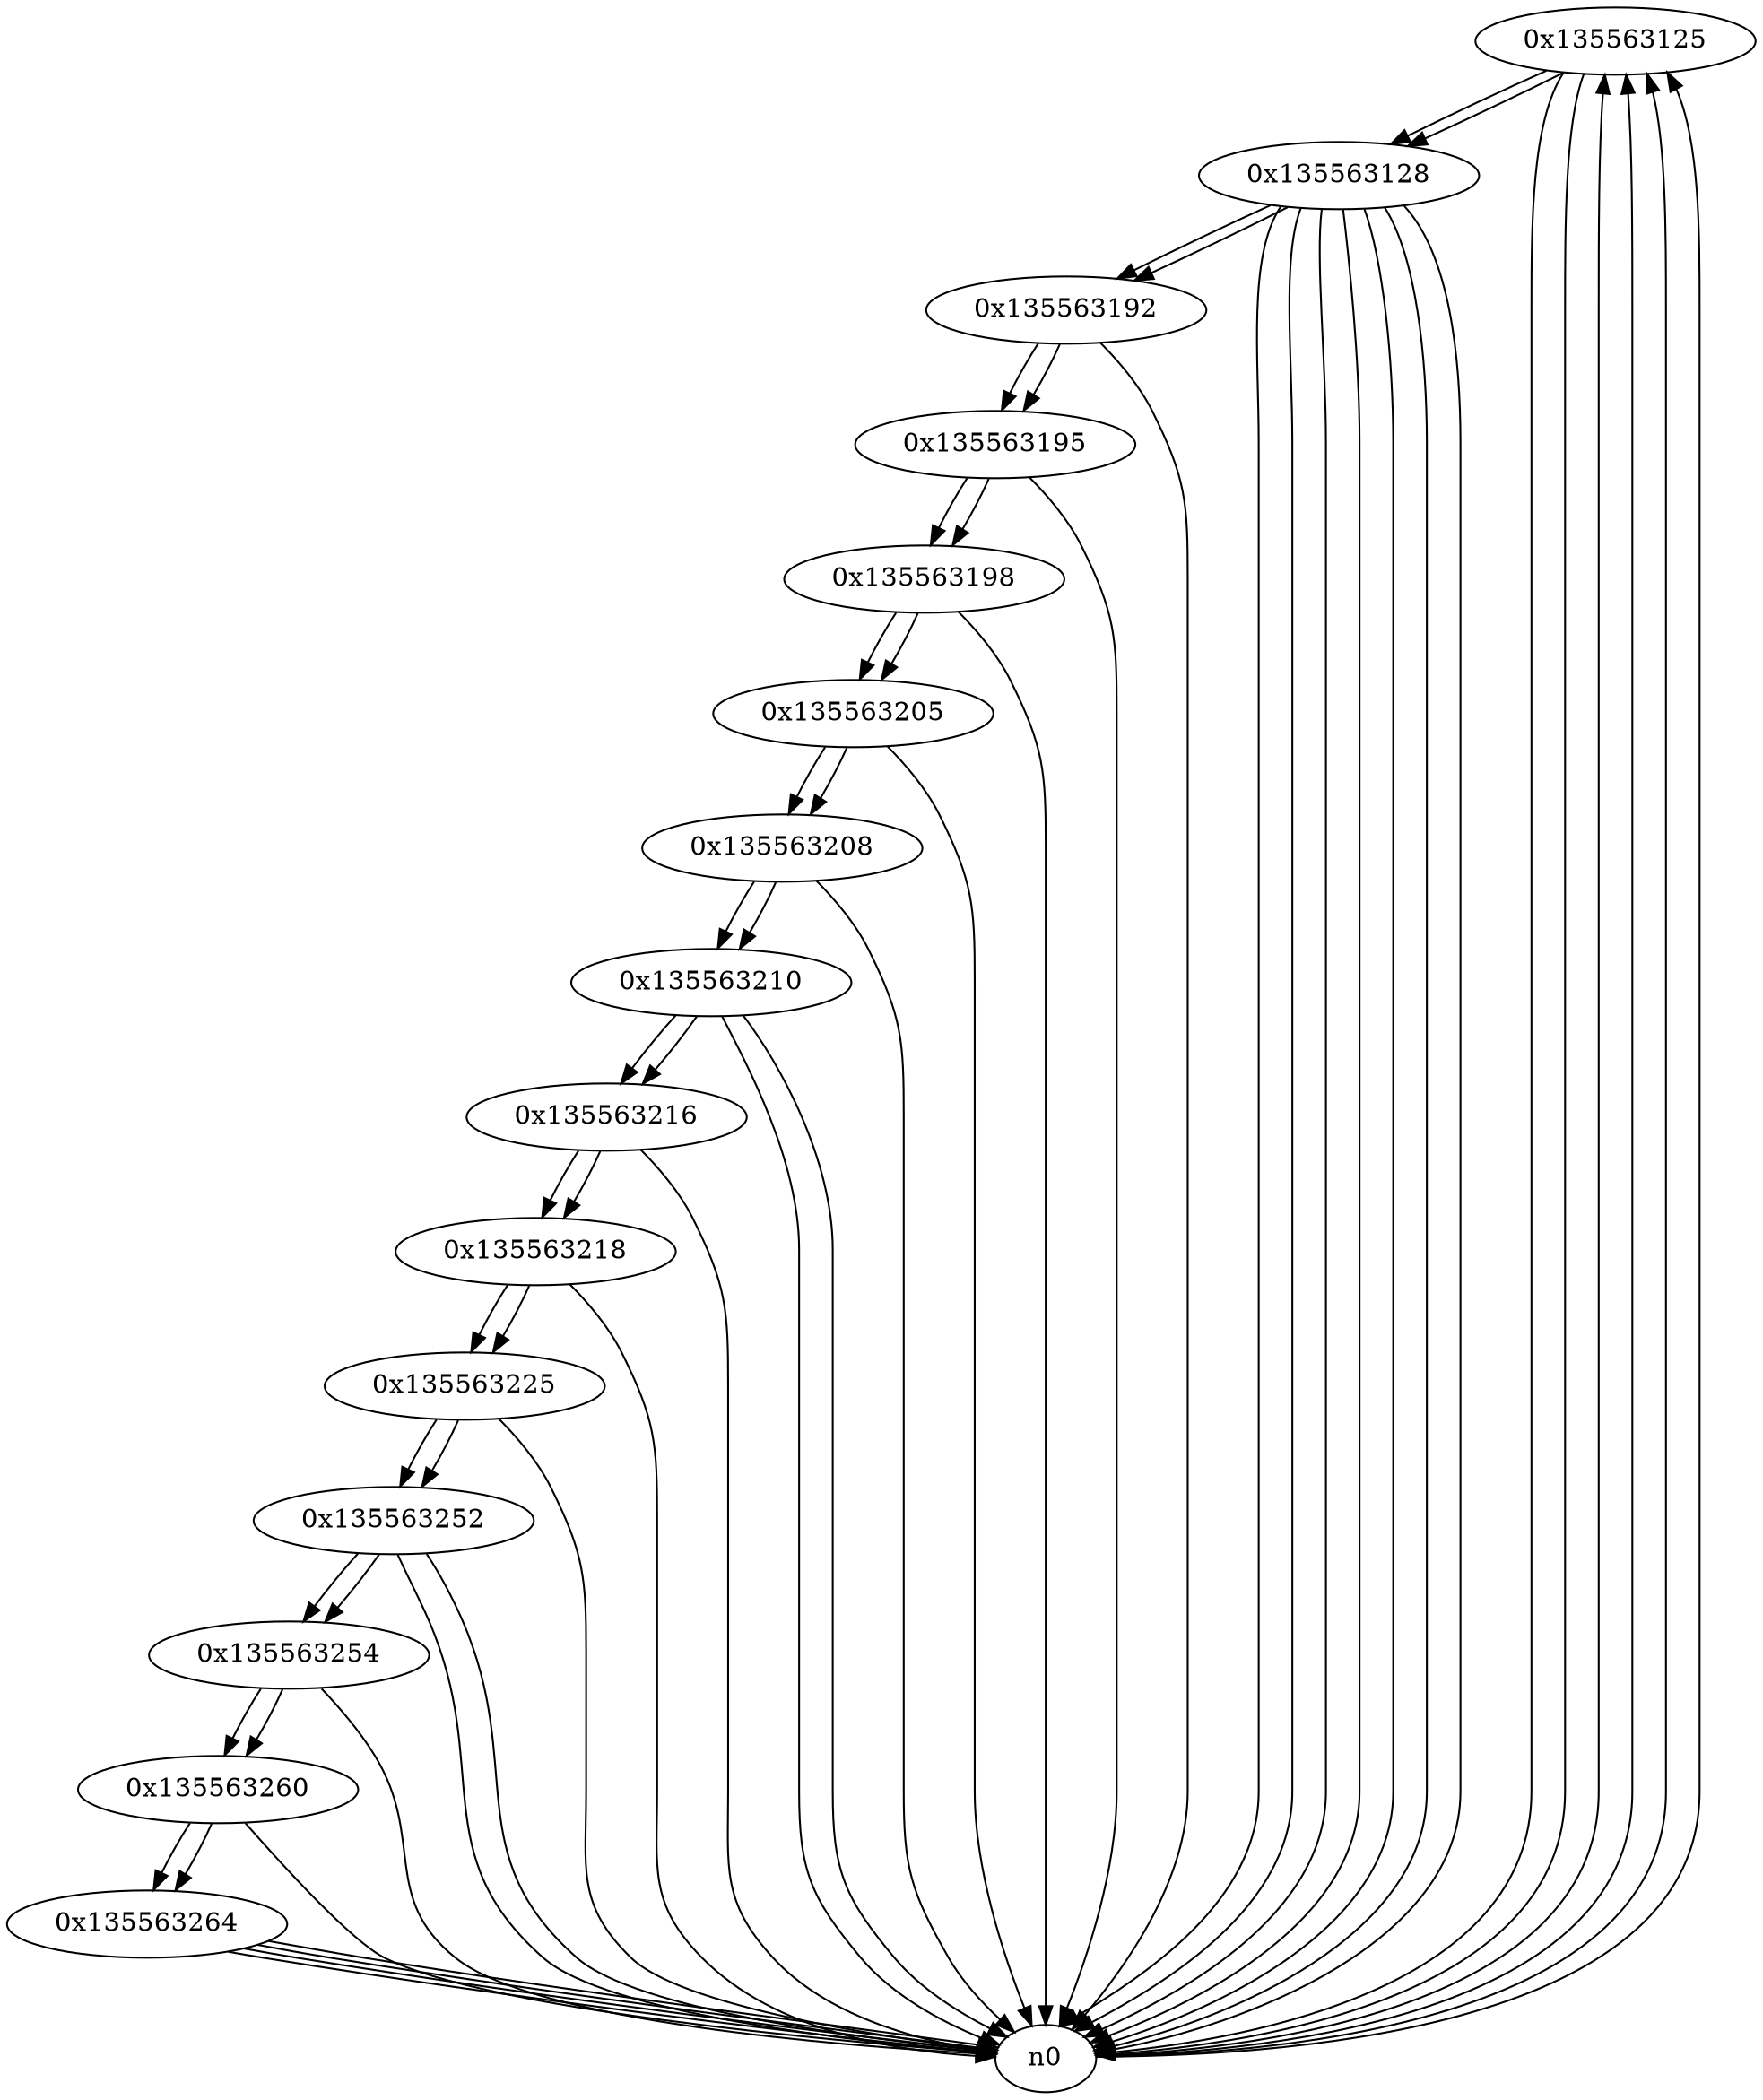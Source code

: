 digraph G{
/* nodes */
  n1 [label="0x135563125"]
  n2 [label="0x135563128"]
  n3 [label="0x135563192"]
  n4 [label="0x135563195"]
  n5 [label="0x135563198"]
  n6 [label="0x135563205"]
  n7 [label="0x135563208"]
  n8 [label="0x135563210"]
  n9 [label="0x135563216"]
  n10 [label="0x135563218"]
  n11 [label="0x135563225"]
  n12 [label="0x135563252"]
  n13 [label="0x135563254"]
  n14 [label="0x135563260"]
  n15 [label="0x135563264"]
/* edges */
n1 -> n2;
n1 -> n0;
n1 -> n0;
n0 -> n1;
n0 -> n1;
n0 -> n1;
n0 -> n1;
n2 -> n3;
n2 -> n0;
n2 -> n0;
n2 -> n0;
n2 -> n0;
n2 -> n0;
n2 -> n0;
n2 -> n0;
n1 -> n2;
n3 -> n4;
n3 -> n0;
n2 -> n3;
n4 -> n5;
n4 -> n0;
n3 -> n4;
n5 -> n6;
n5 -> n0;
n4 -> n5;
n6 -> n7;
n6 -> n0;
n5 -> n6;
n7 -> n8;
n7 -> n0;
n6 -> n7;
n8 -> n9;
n8 -> n0;
n8 -> n0;
n7 -> n8;
n9 -> n10;
n9 -> n0;
n8 -> n9;
n10 -> n11;
n10 -> n0;
n9 -> n10;
n11 -> n12;
n11 -> n0;
n10 -> n11;
n12 -> n13;
n12 -> n0;
n12 -> n0;
n11 -> n12;
n13 -> n14;
n13 -> n0;
n12 -> n13;
n14 -> n15;
n14 -> n0;
n13 -> n14;
n15 -> n0;
n15 -> n0;
n15 -> n0;
n15 -> n0;
n14 -> n15;
}
